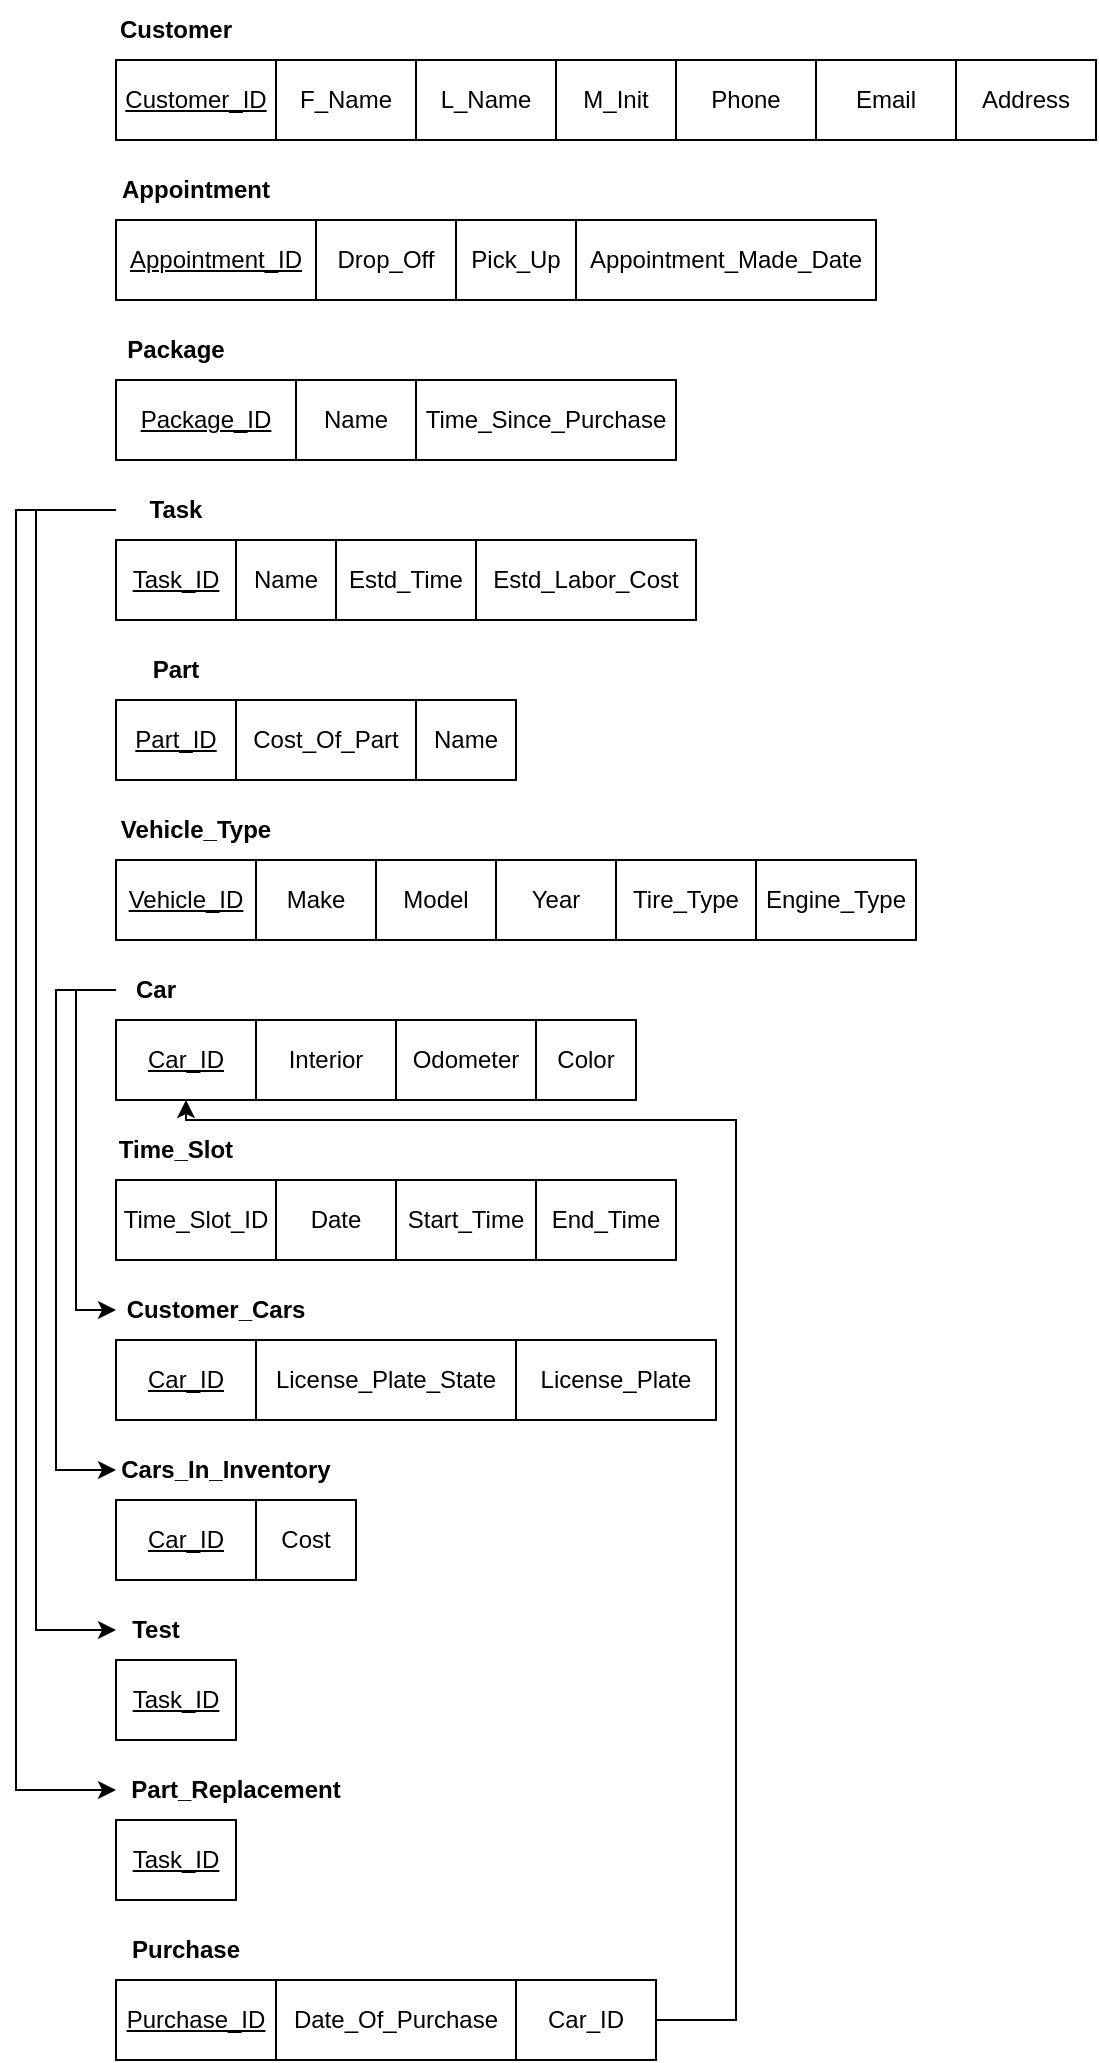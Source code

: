 <mxfile version="24.9.0">
  <diagram name="Page-1" id="LO6JwD13R3FNOe-pQusc">
    <mxGraphModel dx="2035" dy="654" grid="1" gridSize="10" guides="1" tooltips="1" connect="1" arrows="1" fold="1" page="1" pageScale="1" pageWidth="850" pageHeight="1100" math="0" shadow="0">
      <root>
        <mxCell id="0" />
        <mxCell id="1" parent="0" />
        <mxCell id="hjTCfGvLsPjGIj05HuFT-185" value="&lt;u&gt;Customer_ID&lt;/u&gt;" style="rounded=0;whiteSpace=wrap;html=1;labelBackgroundColor=none;" vertex="1" parent="1">
          <mxGeometry x="40" y="40" width="80" height="40" as="geometry" />
        </mxCell>
        <mxCell id="hjTCfGvLsPjGIj05HuFT-186" value="F_Name" style="rounded=0;whiteSpace=wrap;html=1;labelBackgroundColor=none;" vertex="1" parent="1">
          <mxGeometry x="120" y="40" width="70" height="40" as="geometry" />
        </mxCell>
        <mxCell id="hjTCfGvLsPjGIj05HuFT-187" value="L_Name" style="rounded=0;whiteSpace=wrap;html=1;labelBackgroundColor=none;" vertex="1" parent="1">
          <mxGeometry x="190" y="40" width="70" height="40" as="geometry" />
        </mxCell>
        <mxCell id="hjTCfGvLsPjGIj05HuFT-188" value="Phone" style="rounded=0;whiteSpace=wrap;html=1;labelBackgroundColor=none;" vertex="1" parent="1">
          <mxGeometry x="320" y="40" width="70" height="40" as="geometry" />
        </mxCell>
        <mxCell id="hjTCfGvLsPjGIj05HuFT-189" value="Email" style="rounded=0;whiteSpace=wrap;html=1;labelBackgroundColor=none;" vertex="1" parent="1">
          <mxGeometry x="390" y="40" width="70" height="40" as="geometry" />
        </mxCell>
        <mxCell id="hjTCfGvLsPjGIj05HuFT-190" value="Address" style="rounded=0;whiteSpace=wrap;html=1;labelBackgroundColor=none;" vertex="1" parent="1">
          <mxGeometry x="460" y="40" width="70" height="40" as="geometry" />
        </mxCell>
        <mxCell id="hjTCfGvLsPjGIj05HuFT-191" value="M_Init" style="rounded=0;whiteSpace=wrap;html=1;labelBackgroundColor=none;" vertex="1" parent="1">
          <mxGeometry x="260" y="40" width="60" height="40" as="geometry" />
        </mxCell>
        <mxCell id="hjTCfGvLsPjGIj05HuFT-192" value="&lt;b&gt;Customer&lt;/b&gt;" style="text;html=1;align=center;verticalAlign=middle;whiteSpace=wrap;rounded=0;" vertex="1" parent="1">
          <mxGeometry x="40" y="10" width="60" height="30" as="geometry" />
        </mxCell>
        <mxCell id="hjTCfGvLsPjGIj05HuFT-193" value="&lt;u&gt;Appointment_ID&lt;/u&gt;" style="rounded=0;whiteSpace=wrap;html=1;labelBackgroundColor=none;" vertex="1" parent="1">
          <mxGeometry x="40" y="120" width="100" height="40" as="geometry" />
        </mxCell>
        <mxCell id="hjTCfGvLsPjGIj05HuFT-194" value="&lt;b&gt;Appointment&lt;/b&gt;" style="text;html=1;align=center;verticalAlign=middle;whiteSpace=wrap;rounded=0;" vertex="1" parent="1">
          <mxGeometry x="40" y="90" width="80" height="30" as="geometry" />
        </mxCell>
        <mxCell id="hjTCfGvLsPjGIj05HuFT-195" value="Drop_Off" style="rounded=0;whiteSpace=wrap;html=1;labelBackgroundColor=none;" vertex="1" parent="1">
          <mxGeometry x="140" y="120" width="70" height="40" as="geometry" />
        </mxCell>
        <mxCell id="hjTCfGvLsPjGIj05HuFT-196" value="Pick_Up" style="rounded=0;whiteSpace=wrap;html=1;labelBackgroundColor=none;" vertex="1" parent="1">
          <mxGeometry x="210" y="120" width="60" height="40" as="geometry" />
        </mxCell>
        <mxCell id="hjTCfGvLsPjGIj05HuFT-197" value="Appointment_Made_Date" style="rounded=0;whiteSpace=wrap;html=1;labelBackgroundColor=none;" vertex="1" parent="1">
          <mxGeometry x="270" y="120" width="150" height="40" as="geometry" />
        </mxCell>
        <mxCell id="hjTCfGvLsPjGIj05HuFT-198" value="&lt;b&gt;Package&lt;/b&gt;" style="text;html=1;align=center;verticalAlign=middle;whiteSpace=wrap;rounded=0;" vertex="1" parent="1">
          <mxGeometry x="40" y="170" width="60" height="30" as="geometry" />
        </mxCell>
        <mxCell id="hjTCfGvLsPjGIj05HuFT-199" value="&lt;u&gt;Package_ID&lt;/u&gt;" style="rounded=0;whiteSpace=wrap;html=1;labelBackgroundColor=none;" vertex="1" parent="1">
          <mxGeometry x="40" y="200" width="90" height="40" as="geometry" />
        </mxCell>
        <mxCell id="hjTCfGvLsPjGIj05HuFT-200" value="Name" style="rounded=0;whiteSpace=wrap;html=1;labelBackgroundColor=none;" vertex="1" parent="1">
          <mxGeometry x="130" y="200" width="60" height="40" as="geometry" />
        </mxCell>
        <mxCell id="hjTCfGvLsPjGIj05HuFT-201" value="Time_Since_Purchase" style="rounded=0;whiteSpace=wrap;html=1;labelBackgroundColor=none;" vertex="1" parent="1">
          <mxGeometry x="190" y="200" width="130" height="40" as="geometry" />
        </mxCell>
        <mxCell id="hjTCfGvLsPjGIj05HuFT-202" value="&lt;b&gt;Task&lt;/b&gt;" style="text;html=1;align=center;verticalAlign=middle;whiteSpace=wrap;rounded=0;" vertex="1" parent="1">
          <mxGeometry x="40" y="250" width="60" height="30" as="geometry" />
        </mxCell>
        <mxCell id="hjTCfGvLsPjGIj05HuFT-203" value="&lt;u&gt;Task_ID&lt;/u&gt;" style="rounded=0;whiteSpace=wrap;html=1;labelBackgroundColor=none;" vertex="1" parent="1">
          <mxGeometry x="40" y="280" width="60" height="40" as="geometry" />
        </mxCell>
        <mxCell id="hjTCfGvLsPjGIj05HuFT-204" value="Name" style="rounded=0;whiteSpace=wrap;html=1;labelBackgroundColor=none;" vertex="1" parent="1">
          <mxGeometry x="100" y="280" width="50" height="40" as="geometry" />
        </mxCell>
        <mxCell id="hjTCfGvLsPjGIj05HuFT-205" value="Estd_Time" style="rounded=0;whiteSpace=wrap;html=1;labelBackgroundColor=none;" vertex="1" parent="1">
          <mxGeometry x="150" y="280" width="70" height="40" as="geometry" />
        </mxCell>
        <mxCell id="hjTCfGvLsPjGIj05HuFT-206" value="Estd_Labor_Cost" style="rounded=0;whiteSpace=wrap;html=1;labelBackgroundColor=none;" vertex="1" parent="1">
          <mxGeometry x="220" y="280" width="110" height="40" as="geometry" />
        </mxCell>
        <mxCell id="hjTCfGvLsPjGIj05HuFT-207" value="&lt;b&gt;Part&lt;/b&gt;" style="text;html=1;align=center;verticalAlign=middle;whiteSpace=wrap;rounded=0;" vertex="1" parent="1">
          <mxGeometry x="40" y="330" width="60" height="30" as="geometry" />
        </mxCell>
        <mxCell id="hjTCfGvLsPjGIj05HuFT-208" value="&lt;u&gt;Part_ID&lt;/u&gt;" style="rounded=0;whiteSpace=wrap;html=1;labelBackgroundColor=none;" vertex="1" parent="1">
          <mxGeometry x="40" y="360" width="60" height="40" as="geometry" />
        </mxCell>
        <mxCell id="hjTCfGvLsPjGIj05HuFT-209" value="Cost_Of_Part" style="rounded=0;whiteSpace=wrap;html=1;labelBackgroundColor=none;" vertex="1" parent="1">
          <mxGeometry x="100" y="360" width="90" height="40" as="geometry" />
        </mxCell>
        <mxCell id="hjTCfGvLsPjGIj05HuFT-210" value="Name" style="rounded=0;whiteSpace=wrap;html=1;labelBackgroundColor=none;" vertex="1" parent="1">
          <mxGeometry x="190" y="360" width="50" height="40" as="geometry" />
        </mxCell>
        <mxCell id="hjTCfGvLsPjGIj05HuFT-211" value="&lt;b&gt;Vehicle_Type&lt;/b&gt;" style="text;html=1;align=center;verticalAlign=middle;whiteSpace=wrap;rounded=0;" vertex="1" parent="1">
          <mxGeometry x="40" y="410" width="80" height="30" as="geometry" />
        </mxCell>
        <mxCell id="hjTCfGvLsPjGIj05HuFT-212" value="Vehicle_ID" style="rounded=0;whiteSpace=wrap;html=1;labelBackgroundColor=none;fontStyle=4" vertex="1" parent="1">
          <mxGeometry x="40" y="440" width="70" height="40" as="geometry" />
        </mxCell>
        <mxCell id="hjTCfGvLsPjGIj05HuFT-213" value="Make" style="rounded=0;whiteSpace=wrap;html=1;labelBackgroundColor=none;" vertex="1" parent="1">
          <mxGeometry x="110" y="440" width="60" height="40" as="geometry" />
        </mxCell>
        <mxCell id="hjTCfGvLsPjGIj05HuFT-214" value="Model" style="rounded=0;whiteSpace=wrap;html=1;labelBackgroundColor=none;" vertex="1" parent="1">
          <mxGeometry x="170" y="440" width="60" height="40" as="geometry" />
        </mxCell>
        <mxCell id="hjTCfGvLsPjGIj05HuFT-215" value="Year" style="rounded=0;whiteSpace=wrap;html=1;labelBackgroundColor=none;" vertex="1" parent="1">
          <mxGeometry x="230" y="440" width="60" height="40" as="geometry" />
        </mxCell>
        <mxCell id="hjTCfGvLsPjGIj05HuFT-216" value="Tire_Type" style="rounded=0;whiteSpace=wrap;html=1;labelBackgroundColor=none;" vertex="1" parent="1">
          <mxGeometry x="290" y="440" width="70" height="40" as="geometry" />
        </mxCell>
        <mxCell id="hjTCfGvLsPjGIj05HuFT-217" value="Engine_Type" style="rounded=0;whiteSpace=wrap;html=1;labelBackgroundColor=none;" vertex="1" parent="1">
          <mxGeometry x="360" y="440" width="80" height="40" as="geometry" />
        </mxCell>
        <mxCell id="hjTCfGvLsPjGIj05HuFT-218" value="&lt;b&gt;Car&lt;/b&gt;" style="text;html=1;align=center;verticalAlign=middle;whiteSpace=wrap;rounded=0;" vertex="1" parent="1">
          <mxGeometry x="40" y="490" width="40" height="30" as="geometry" />
        </mxCell>
        <mxCell id="hjTCfGvLsPjGIj05HuFT-219" value="&lt;u&gt;Car_ID&lt;/u&gt;" style="rounded=0;whiteSpace=wrap;html=1;labelBackgroundColor=none;" vertex="1" parent="1">
          <mxGeometry x="40" y="520" width="70" height="40" as="geometry" />
        </mxCell>
        <mxCell id="hjTCfGvLsPjGIj05HuFT-220" value="Interior" style="rounded=0;whiteSpace=wrap;html=1;labelBackgroundColor=none;" vertex="1" parent="1">
          <mxGeometry x="110" y="520" width="70" height="40" as="geometry" />
        </mxCell>
        <mxCell id="hjTCfGvLsPjGIj05HuFT-221" value="Odometer" style="rounded=0;whiteSpace=wrap;html=1;labelBackgroundColor=none;" vertex="1" parent="1">
          <mxGeometry x="180" y="520" width="70" height="40" as="geometry" />
        </mxCell>
        <mxCell id="hjTCfGvLsPjGIj05HuFT-222" value="Color" style="rounded=0;whiteSpace=wrap;html=1;labelBackgroundColor=none;" vertex="1" parent="1">
          <mxGeometry x="250" y="520" width="50" height="40" as="geometry" />
        </mxCell>
        <mxCell id="hjTCfGvLsPjGIj05HuFT-223" value="&lt;b&gt;Time_Slot&lt;/b&gt;" style="text;html=1;align=center;verticalAlign=middle;whiteSpace=wrap;rounded=0;" vertex="1" parent="1">
          <mxGeometry x="40" y="570" width="60" height="30" as="geometry" />
        </mxCell>
        <mxCell id="hjTCfGvLsPjGIj05HuFT-224" value="Time_Slot_ID" style="rounded=0;whiteSpace=wrap;html=1;labelBackgroundColor=none;" vertex="1" parent="1">
          <mxGeometry x="40" y="600" width="80" height="40" as="geometry" />
        </mxCell>
        <mxCell id="hjTCfGvLsPjGIj05HuFT-225" value="Date" style="rounded=0;whiteSpace=wrap;html=1;labelBackgroundColor=none;" vertex="1" parent="1">
          <mxGeometry x="120" y="600" width="60" height="40" as="geometry" />
        </mxCell>
        <mxCell id="hjTCfGvLsPjGIj05HuFT-226" value="Start_Time" style="rounded=0;whiteSpace=wrap;html=1;labelBackgroundColor=none;" vertex="1" parent="1">
          <mxGeometry x="180" y="600" width="70" height="40" as="geometry" />
        </mxCell>
        <mxCell id="hjTCfGvLsPjGIj05HuFT-227" value="End_Time" style="rounded=0;whiteSpace=wrap;html=1;labelBackgroundColor=none;" vertex="1" parent="1">
          <mxGeometry x="250" y="600" width="70" height="40" as="geometry" />
        </mxCell>
        <mxCell id="hjTCfGvLsPjGIj05HuFT-228" value="&lt;b&gt;Customer_Cars&lt;/b&gt;" style="text;html=1;align=center;verticalAlign=middle;whiteSpace=wrap;rounded=0;" vertex="1" parent="1">
          <mxGeometry x="40" y="650" width="100" height="30" as="geometry" />
        </mxCell>
        <mxCell id="hjTCfGvLsPjGIj05HuFT-229" value="&lt;b&gt;Cars_In_Inventory&lt;/b&gt;" style="text;html=1;align=center;verticalAlign=middle;whiteSpace=wrap;rounded=0;" vertex="1" parent="1">
          <mxGeometry x="40" y="730" width="110" height="30" as="geometry" />
        </mxCell>
        <mxCell id="hjTCfGvLsPjGIj05HuFT-230" value="License_Plate_State" style="rounded=0;whiteSpace=wrap;html=1;labelBackgroundColor=none;" vertex="1" parent="1">
          <mxGeometry x="110" y="680" width="130" height="40" as="geometry" />
        </mxCell>
        <mxCell id="hjTCfGvLsPjGIj05HuFT-231" value="Cost" style="rounded=0;whiteSpace=wrap;html=1;labelBackgroundColor=none;" vertex="1" parent="1">
          <mxGeometry x="110" y="760" width="50" height="40" as="geometry" />
        </mxCell>
        <mxCell id="hjTCfGvLsPjGIj05HuFT-232" value="License_Plate" style="rounded=0;whiteSpace=wrap;html=1;labelBackgroundColor=none;" vertex="1" parent="1">
          <mxGeometry x="240" y="680" width="100" height="40" as="geometry" />
        </mxCell>
        <mxCell id="hjTCfGvLsPjGIj05HuFT-233" value="&lt;b&gt;Test&lt;/b&gt;" style="text;html=1;align=center;verticalAlign=middle;whiteSpace=wrap;rounded=0;" vertex="1" parent="1">
          <mxGeometry x="40" y="810" width="40" height="30" as="geometry" />
        </mxCell>
        <mxCell id="hjTCfGvLsPjGIj05HuFT-234" value="&lt;b&gt;Part_Replacement&lt;/b&gt;" style="text;html=1;align=center;verticalAlign=middle;whiteSpace=wrap;rounded=0;" vertex="1" parent="1">
          <mxGeometry x="40" y="890" width="120" height="30" as="geometry" />
        </mxCell>
        <mxCell id="hjTCfGvLsPjGIj05HuFT-235" value="&lt;b&gt;Purchase&lt;/b&gt;" style="text;html=1;align=center;verticalAlign=middle;whiteSpace=wrap;rounded=0;" vertex="1" parent="1">
          <mxGeometry x="40" y="970" width="70" height="30" as="geometry" />
        </mxCell>
        <mxCell id="hjTCfGvLsPjGIj05HuFT-236" value="&lt;u&gt;Purchase_ID&lt;/u&gt;" style="rounded=0;whiteSpace=wrap;html=1;labelBackgroundColor=none;" vertex="1" parent="1">
          <mxGeometry x="40" y="1000" width="80" height="40" as="geometry" />
        </mxCell>
        <mxCell id="hjTCfGvLsPjGIj05HuFT-238" value="Date_Of_Purchase" style="rounded=0;whiteSpace=wrap;html=1;labelBackgroundColor=none;" vertex="1" parent="1">
          <mxGeometry x="120" y="1000" width="120" height="40" as="geometry" />
        </mxCell>
        <mxCell id="hjTCfGvLsPjGIj05HuFT-240" style="edgeStyle=orthogonalEdgeStyle;rounded=0;orthogonalLoop=1;jettySize=auto;html=1;entryX=0.5;entryY=1;entryDx=0;entryDy=0;" edge="1" parent="1" source="hjTCfGvLsPjGIj05HuFT-239" target="hjTCfGvLsPjGIj05HuFT-219">
          <mxGeometry relative="1" as="geometry">
            <Array as="points">
              <mxPoint x="350" y="1020" />
              <mxPoint x="350" y="570" />
              <mxPoint x="75" y="570" />
            </Array>
          </mxGeometry>
        </mxCell>
        <mxCell id="hjTCfGvLsPjGIj05HuFT-239" value="Car_ID" style="rounded=0;whiteSpace=wrap;html=1;labelBackgroundColor=none;" vertex="1" parent="1">
          <mxGeometry x="240" y="1000" width="70" height="40" as="geometry" />
        </mxCell>
        <mxCell id="hjTCfGvLsPjGIj05HuFT-241" style="edgeStyle=orthogonalEdgeStyle;rounded=0;orthogonalLoop=1;jettySize=auto;html=1;entryX=0;entryY=0.5;entryDx=0;entryDy=0;" edge="1" parent="1">
          <mxGeometry relative="1" as="geometry">
            <mxPoint x="40" y="265" as="sourcePoint" />
            <mxPoint x="40" y="825" as="targetPoint" />
            <Array as="points">
              <mxPoint y="265" />
              <mxPoint y="825" />
            </Array>
          </mxGeometry>
        </mxCell>
        <mxCell id="hjTCfGvLsPjGIj05HuFT-242" style="edgeStyle=orthogonalEdgeStyle;rounded=0;orthogonalLoop=1;jettySize=auto;html=1;entryX=0;entryY=0.5;entryDx=0;entryDy=0;" edge="1" parent="1">
          <mxGeometry relative="1" as="geometry">
            <mxPoint x="40" y="265" as="sourcePoint" />
            <mxPoint x="40" y="905" as="targetPoint" />
            <Array as="points">
              <mxPoint x="-10" y="265" />
              <mxPoint x="-10" y="905" />
            </Array>
          </mxGeometry>
        </mxCell>
        <mxCell id="hjTCfGvLsPjGIj05HuFT-243" style="edgeStyle=orthogonalEdgeStyle;rounded=0;orthogonalLoop=1;jettySize=auto;html=1;entryX=0;entryY=0.5;entryDx=0;entryDy=0;" edge="1" parent="1">
          <mxGeometry relative="1" as="geometry">
            <mxPoint x="40" y="505" as="sourcePoint" />
            <mxPoint x="40" y="665" as="targetPoint" />
            <Array as="points">
              <mxPoint x="20" y="505" />
              <mxPoint x="20" y="665" />
            </Array>
          </mxGeometry>
        </mxCell>
        <mxCell id="hjTCfGvLsPjGIj05HuFT-244" style="edgeStyle=orthogonalEdgeStyle;rounded=0;orthogonalLoop=1;jettySize=auto;html=1;entryX=0;entryY=0.5;entryDx=0;entryDy=0;" edge="1" parent="1">
          <mxGeometry relative="1" as="geometry">
            <mxPoint x="40" y="505" as="sourcePoint" />
            <mxPoint x="40" y="745" as="targetPoint" />
            <Array as="points">
              <mxPoint x="10" y="505" />
              <mxPoint x="10" y="745" />
            </Array>
          </mxGeometry>
        </mxCell>
        <mxCell id="hjTCfGvLsPjGIj05HuFT-246" value="&lt;u&gt;Car_ID&lt;/u&gt;" style="rounded=0;whiteSpace=wrap;html=1;labelBackgroundColor=none;" vertex="1" parent="1">
          <mxGeometry x="40" y="680" width="70" height="40" as="geometry" />
        </mxCell>
        <mxCell id="hjTCfGvLsPjGIj05HuFT-247" value="&lt;u&gt;Car_ID&lt;/u&gt;" style="rounded=0;whiteSpace=wrap;html=1;labelBackgroundColor=none;" vertex="1" parent="1">
          <mxGeometry x="40" y="760" width="70" height="40" as="geometry" />
        </mxCell>
        <mxCell id="hjTCfGvLsPjGIj05HuFT-248" value="&lt;u&gt;Task_ID&lt;/u&gt;" style="rounded=0;whiteSpace=wrap;html=1;labelBackgroundColor=none;" vertex="1" parent="1">
          <mxGeometry x="40" y="840" width="60" height="40" as="geometry" />
        </mxCell>
        <mxCell id="hjTCfGvLsPjGIj05HuFT-249" value="&lt;u&gt;Task_ID&lt;/u&gt;" style="rounded=0;whiteSpace=wrap;html=1;labelBackgroundColor=none;" vertex="1" parent="1">
          <mxGeometry x="40" y="920" width="60" height="40" as="geometry" />
        </mxCell>
      </root>
    </mxGraphModel>
  </diagram>
</mxfile>
